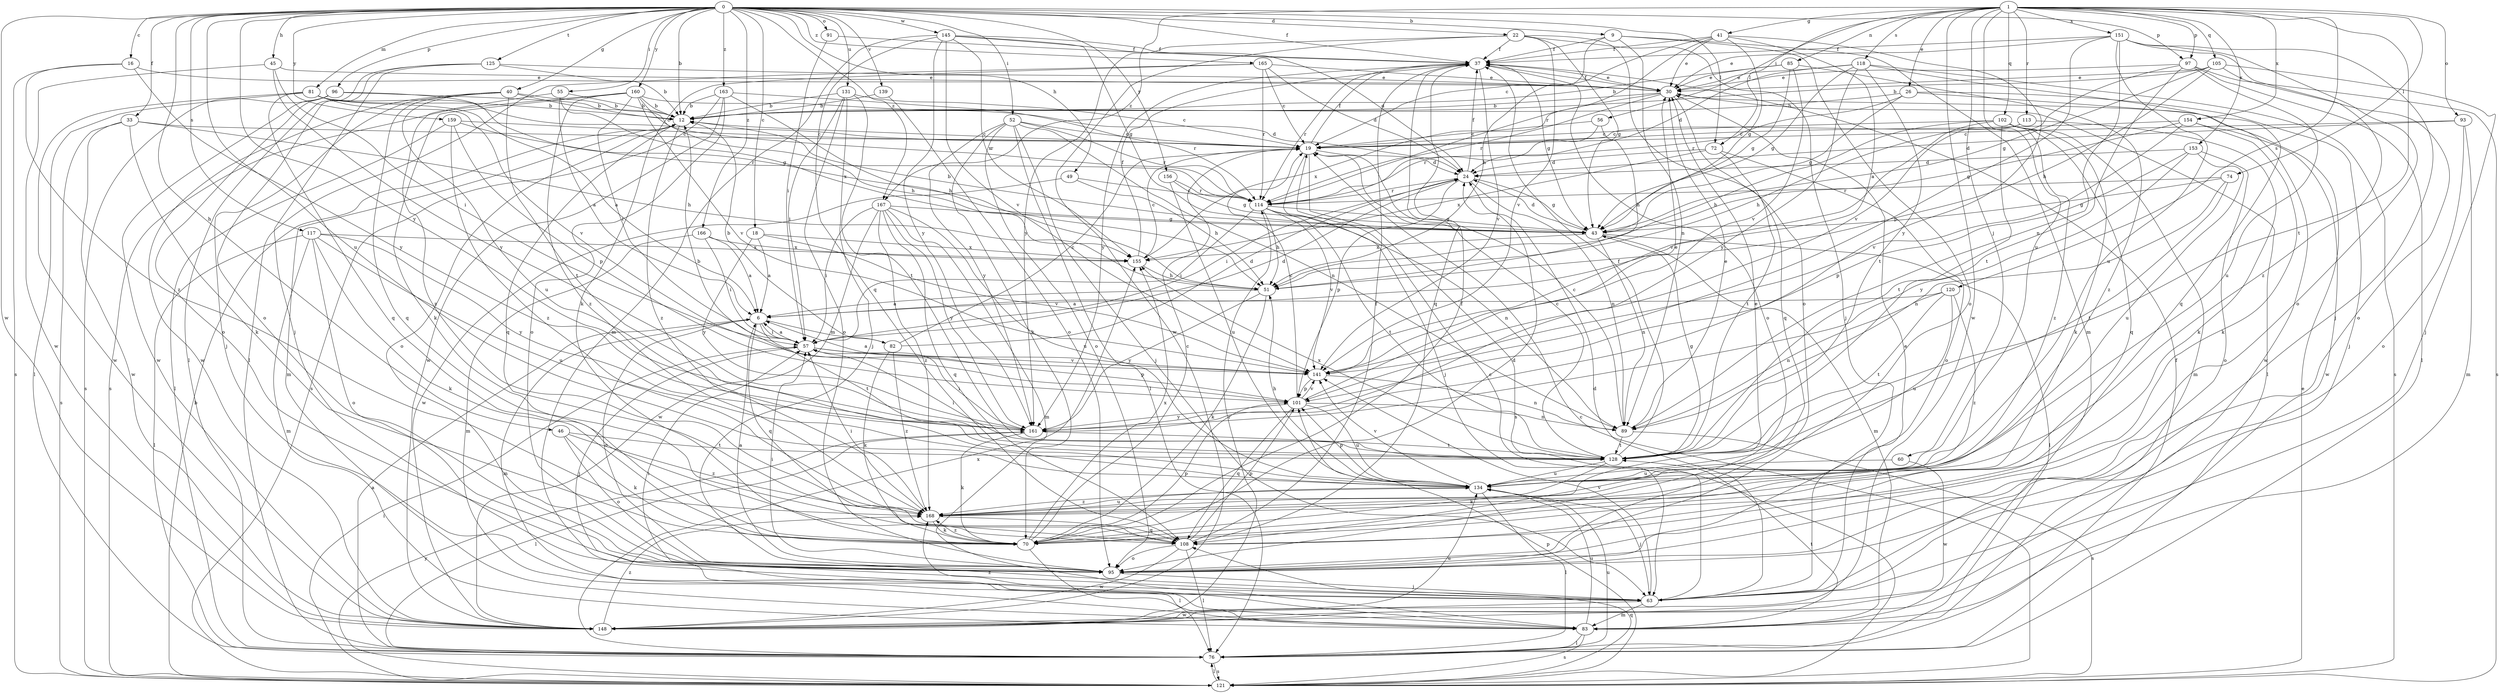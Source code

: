 strict digraph  {
0;
1;
6;
9;
12;
16;
18;
19;
22;
24;
26;
30;
33;
37;
40;
41;
43;
45;
46;
49;
51;
52;
55;
56;
57;
60;
63;
70;
72;
74;
76;
81;
82;
83;
85;
89;
91;
93;
95;
96;
97;
101;
102;
105;
108;
113;
114;
117;
118;
120;
121;
125;
128;
131;
134;
139;
141;
145;
148;
151;
153;
154;
155;
156;
159;
160;
161;
163;
165;
166;
167;
168;
0 -> 9  [label=b];
0 -> 12  [label=b];
0 -> 16  [label=c];
0 -> 18  [label=c];
0 -> 22  [label=d];
0 -> 33  [label=f];
0 -> 37  [label=f];
0 -> 40  [label=g];
0 -> 45  [label=h];
0 -> 46  [label=h];
0 -> 49  [label=h];
0 -> 52  [label=i];
0 -> 55  [label=i];
0 -> 72  [label=l];
0 -> 81  [label=m];
0 -> 91  [label=o];
0 -> 96  [label=p];
0 -> 97  [label=p];
0 -> 117  [label=s];
0 -> 125  [label=t];
0 -> 131  [label=u];
0 -> 134  [label=u];
0 -> 139  [label=v];
0 -> 145  [label=w];
0 -> 148  [label=w];
0 -> 156  [label=y];
0 -> 159  [label=y];
0 -> 160  [label=y];
0 -> 161  [label=y];
0 -> 163  [label=z];
0 -> 165  [label=z];
0 -> 166  [label=z];
0 -> 167  [label=z];
1 -> 26  [label=e];
1 -> 41  [label=g];
1 -> 56  [label=i];
1 -> 60  [label=j];
1 -> 72  [label=l];
1 -> 74  [label=l];
1 -> 85  [label=n];
1 -> 93  [label=o];
1 -> 97  [label=p];
1 -> 102  [label=q];
1 -> 105  [label=q];
1 -> 113  [label=r];
1 -> 118  [label=s];
1 -> 120  [label=s];
1 -> 128  [label=t];
1 -> 134  [label=u];
1 -> 148  [label=w];
1 -> 151  [label=x];
1 -> 153  [label=x];
1 -> 154  [label=x];
1 -> 167  [label=z];
6 -> 57  [label=i];
6 -> 82  [label=m];
6 -> 83  [label=m];
6 -> 95  [label=o];
6 -> 108  [label=q];
6 -> 128  [label=t];
9 -> 37  [label=f];
9 -> 51  [label=h];
9 -> 83  [label=m];
9 -> 89  [label=n];
9 -> 95  [label=o];
12 -> 19  [label=c];
12 -> 83  [label=m];
12 -> 95  [label=o];
12 -> 108  [label=q];
12 -> 168  [label=z];
16 -> 30  [label=e];
16 -> 121  [label=s];
16 -> 161  [label=y];
16 -> 168  [label=z];
18 -> 6  [label=a];
18 -> 141  [label=v];
18 -> 155  [label=x];
18 -> 161  [label=y];
19 -> 24  [label=d];
19 -> 37  [label=f];
19 -> 63  [label=j];
19 -> 121  [label=s];
22 -> 37  [label=f];
22 -> 43  [label=g];
22 -> 63  [label=j];
22 -> 95  [label=o];
22 -> 141  [label=v];
22 -> 148  [label=w];
22 -> 161  [label=y];
24 -> 37  [label=f];
24 -> 43  [label=g];
24 -> 57  [label=i];
24 -> 89  [label=n];
24 -> 101  [label=p];
24 -> 114  [label=r];
26 -> 12  [label=b];
26 -> 43  [label=g];
26 -> 63  [label=j];
26 -> 114  [label=r];
26 -> 148  [label=w];
30 -> 12  [label=b];
30 -> 37  [label=f];
30 -> 76  [label=l];
30 -> 108  [label=q];
30 -> 114  [label=r];
30 -> 155  [label=x];
33 -> 19  [label=c];
33 -> 51  [label=h];
33 -> 70  [label=k];
33 -> 121  [label=s];
33 -> 148  [label=w];
37 -> 30  [label=e];
37 -> 43  [label=g];
37 -> 95  [label=o];
37 -> 108  [label=q];
37 -> 114  [label=r];
37 -> 141  [label=v];
37 -> 161  [label=y];
40 -> 12  [label=b];
40 -> 63  [label=j];
40 -> 108  [label=q];
40 -> 114  [label=r];
40 -> 128  [label=t];
40 -> 134  [label=u];
40 -> 148  [label=w];
41 -> 6  [label=a];
41 -> 19  [label=c];
41 -> 30  [label=e];
41 -> 37  [label=f];
41 -> 43  [label=g];
41 -> 114  [label=r];
41 -> 161  [label=y];
43 -> 12  [label=b];
43 -> 24  [label=d];
43 -> 76  [label=l];
43 -> 83  [label=m];
43 -> 89  [label=n];
43 -> 155  [label=x];
45 -> 30  [label=e];
45 -> 57  [label=i];
45 -> 148  [label=w];
45 -> 161  [label=y];
46 -> 70  [label=k];
46 -> 95  [label=o];
46 -> 128  [label=t];
46 -> 168  [label=z];
49 -> 51  [label=h];
49 -> 114  [label=r];
49 -> 148  [label=w];
51 -> 6  [label=a];
51 -> 70  [label=k];
51 -> 161  [label=y];
52 -> 19  [label=c];
52 -> 63  [label=j];
52 -> 70  [label=k];
52 -> 76  [label=l];
52 -> 89  [label=n];
52 -> 95  [label=o];
52 -> 114  [label=r];
52 -> 161  [label=y];
55 -> 6  [label=a];
55 -> 12  [label=b];
55 -> 155  [label=x];
55 -> 168  [label=z];
56 -> 19  [label=c];
56 -> 51  [label=h];
56 -> 114  [label=r];
57 -> 6  [label=a];
57 -> 24  [label=d];
57 -> 63  [label=j];
57 -> 101  [label=p];
57 -> 141  [label=v];
60 -> 134  [label=u];
60 -> 148  [label=w];
63 -> 19  [label=c];
63 -> 24  [label=d];
63 -> 30  [label=e];
63 -> 57  [label=i];
63 -> 83  [label=m];
63 -> 141  [label=v];
63 -> 148  [label=w];
70 -> 19  [label=c];
70 -> 24  [label=d];
70 -> 37  [label=f];
70 -> 76  [label=l];
70 -> 101  [label=p];
70 -> 155  [label=x];
70 -> 168  [label=z];
72 -> 24  [label=d];
72 -> 95  [label=o];
72 -> 128  [label=t];
72 -> 155  [label=x];
74 -> 43  [label=g];
74 -> 89  [label=n];
74 -> 114  [label=r];
74 -> 128  [label=t];
76 -> 6  [label=a];
76 -> 37  [label=f];
76 -> 121  [label=s];
76 -> 134  [label=u];
76 -> 155  [label=x];
81 -> 6  [label=a];
81 -> 12  [label=b];
81 -> 19  [label=c];
81 -> 76  [label=l];
81 -> 108  [label=q];
81 -> 141  [label=v];
81 -> 148  [label=w];
82 -> 12  [label=b];
82 -> 19  [label=c];
82 -> 24  [label=d];
82 -> 70  [label=k];
82 -> 168  [label=z];
83 -> 76  [label=l];
83 -> 121  [label=s];
83 -> 128  [label=t];
83 -> 134  [label=u];
83 -> 168  [label=z];
85 -> 12  [label=b];
85 -> 30  [label=e];
85 -> 43  [label=g];
85 -> 141  [label=v];
85 -> 168  [label=z];
89 -> 19  [label=c];
89 -> 30  [label=e];
89 -> 121  [label=s];
89 -> 128  [label=t];
91 -> 37  [label=f];
91 -> 57  [label=i];
93 -> 19  [label=c];
93 -> 24  [label=d];
93 -> 83  [label=m];
93 -> 95  [label=o];
95 -> 6  [label=a];
95 -> 57  [label=i];
95 -> 63  [label=j];
96 -> 12  [label=b];
96 -> 43  [label=g];
96 -> 95  [label=o];
96 -> 121  [label=s];
96 -> 148  [label=w];
97 -> 30  [label=e];
97 -> 76  [label=l];
97 -> 121  [label=s];
97 -> 128  [label=t];
97 -> 134  [label=u];
97 -> 141  [label=v];
101 -> 12  [label=b];
101 -> 19  [label=c];
101 -> 30  [label=e];
101 -> 89  [label=n];
101 -> 108  [label=q];
101 -> 134  [label=u];
101 -> 141  [label=v];
101 -> 161  [label=y];
102 -> 19  [label=c];
102 -> 51  [label=h];
102 -> 70  [label=k];
102 -> 83  [label=m];
102 -> 108  [label=q];
102 -> 128  [label=t];
102 -> 141  [label=v];
102 -> 168  [label=z];
105 -> 12  [label=b];
105 -> 30  [label=e];
105 -> 43  [label=g];
105 -> 51  [label=h];
105 -> 63  [label=j];
105 -> 95  [label=o];
108 -> 37  [label=f];
108 -> 76  [label=l];
108 -> 95  [label=o];
108 -> 101  [label=p];
108 -> 148  [label=w];
113 -> 19  [label=c];
113 -> 51  [label=h];
113 -> 70  [label=k];
114 -> 43  [label=g];
114 -> 51  [label=h];
114 -> 57  [label=i];
114 -> 89  [label=n];
114 -> 128  [label=t];
114 -> 141  [label=v];
117 -> 70  [label=k];
117 -> 76  [label=l];
117 -> 83  [label=m];
117 -> 95  [label=o];
117 -> 134  [label=u];
117 -> 155  [label=x];
117 -> 161  [label=y];
118 -> 24  [label=d];
118 -> 30  [label=e];
118 -> 43  [label=g];
118 -> 108  [label=q];
118 -> 121  [label=s];
118 -> 128  [label=t];
118 -> 161  [label=y];
120 -> 6  [label=a];
120 -> 89  [label=n];
120 -> 128  [label=t];
120 -> 134  [label=u];
120 -> 168  [label=z];
121 -> 12  [label=b];
121 -> 19  [label=c];
121 -> 30  [label=e];
121 -> 57  [label=i];
121 -> 76  [label=l];
121 -> 101  [label=p];
121 -> 108  [label=q];
121 -> 161  [label=y];
125 -> 12  [label=b];
125 -> 30  [label=e];
125 -> 63  [label=j];
125 -> 76  [label=l];
125 -> 95  [label=o];
128 -> 19  [label=c];
128 -> 37  [label=f];
128 -> 43  [label=g];
128 -> 57  [label=i];
128 -> 70  [label=k];
128 -> 134  [label=u];
128 -> 155  [label=x];
131 -> 12  [label=b];
131 -> 19  [label=c];
131 -> 57  [label=i];
131 -> 63  [label=j];
131 -> 95  [label=o];
131 -> 128  [label=t];
134 -> 51  [label=h];
134 -> 63  [label=j];
134 -> 76  [label=l];
134 -> 101  [label=p];
134 -> 141  [label=v];
134 -> 168  [label=z];
139 -> 12  [label=b];
139 -> 95  [label=o];
141 -> 6  [label=a];
141 -> 89  [label=n];
141 -> 101  [label=p];
145 -> 24  [label=d];
145 -> 37  [label=f];
145 -> 43  [label=g];
145 -> 83  [label=m];
145 -> 108  [label=q];
145 -> 141  [label=v];
145 -> 155  [label=x];
145 -> 161  [label=y];
148 -> 114  [label=r];
148 -> 134  [label=u];
148 -> 168  [label=z];
151 -> 30  [label=e];
151 -> 37  [label=f];
151 -> 63  [label=j];
151 -> 89  [label=n];
151 -> 95  [label=o];
151 -> 101  [label=p];
151 -> 134  [label=u];
151 -> 168  [label=z];
153 -> 24  [label=d];
153 -> 95  [label=o];
153 -> 101  [label=p];
153 -> 134  [label=u];
153 -> 161  [label=y];
154 -> 19  [label=c];
154 -> 43  [label=g];
154 -> 70  [label=k];
154 -> 141  [label=v];
154 -> 148  [label=w];
155 -> 19  [label=c];
155 -> 37  [label=f];
155 -> 51  [label=h];
156 -> 43  [label=g];
156 -> 114  [label=r];
156 -> 134  [label=u];
159 -> 19  [label=c];
159 -> 76  [label=l];
159 -> 101  [label=p];
159 -> 114  [label=r];
159 -> 168  [label=z];
160 -> 12  [label=b];
160 -> 24  [label=d];
160 -> 51  [label=h];
160 -> 57  [label=i];
160 -> 70  [label=k];
160 -> 121  [label=s];
160 -> 141  [label=v];
160 -> 168  [label=z];
161 -> 57  [label=i];
161 -> 70  [label=k];
161 -> 76  [label=l];
161 -> 128  [label=t];
163 -> 12  [label=b];
163 -> 51  [label=h];
163 -> 95  [label=o];
163 -> 114  [label=r];
163 -> 121  [label=s];
163 -> 148  [label=w];
165 -> 19  [label=c];
165 -> 24  [label=d];
165 -> 30  [label=e];
165 -> 70  [label=k];
165 -> 76  [label=l];
165 -> 114  [label=r];
166 -> 6  [label=a];
166 -> 57  [label=i];
166 -> 83  [label=m];
166 -> 155  [label=x];
167 -> 43  [label=g];
167 -> 57  [label=i];
167 -> 83  [label=m];
167 -> 108  [label=q];
167 -> 134  [label=u];
167 -> 148  [label=w];
167 -> 161  [label=y];
167 -> 168  [label=z];
168 -> 30  [label=e];
168 -> 57  [label=i];
168 -> 70  [label=k];
168 -> 108  [label=q];
168 -> 134  [label=u];
}
